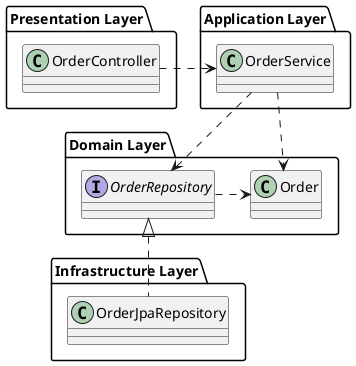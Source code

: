 @startuml
package "Presentation Layer" {
    class OrderController
}
package "Application Layer" {
    class OrderService
}
package "Domain Layer" {
    class Order
    interface OrderRepository
}
package "Infrastructure Layer" {
    class OrderJpaRepository
}

OrderController .r.> OrderService
OrderService ..> Order
OrderService ..> OrderRepository
OrderRepository .r.> Order
OrderRepository <|.. OrderJpaRepository

'OrderController ..> OrderRepository #red;text:red : (선택)
'OrderController .r.> Order #red;text:red : (선택)
@enduml